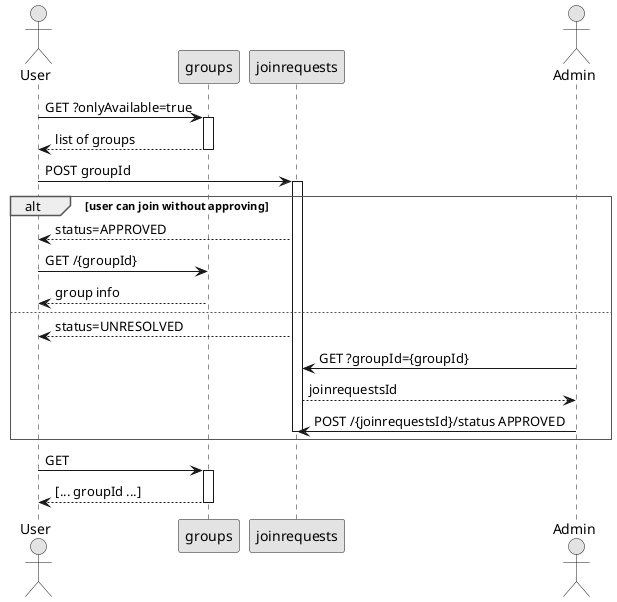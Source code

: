 @startuml

skinparam monochrome true
skinparam shadowing false

skinparam Sequence {
    GroupBorderColor #ff0f0f
    GroupShadow false
    GroupBorderThickness 1
    GroupHeaderFontStyle normal
    GroupBodyBackgroundColor white
}


actor User
User -> "groups" : GET ?onlyAvailable=true
activate "groups"
User <-- "groups" : list of groups
deactivate "groups"

User -> "joinrequests" : POST groupId
activate "joinrequests"

alt user can join without approving
    User <-- "joinrequests" : status=APPROVED
    User ->  "groups"  : GET /{groupId}
    User <-- "groups" : group info
else
    User <-- "joinrequests" : status=UNRESOLVED
    actor Admin
    Admin ->  "joinrequests" : GET ?groupId={groupId}
    Admin <-- "joinrequests" : joinrequestsId
    Admin ->  "joinrequests" : POST /{joinrequestsId}/status APPROVED
    deactivate "joinrequests"
end

User -> "groups" : GET
activate "groups"
User <-- "groups" : [... groupId ...]
deactivate "groups"

@enduml

